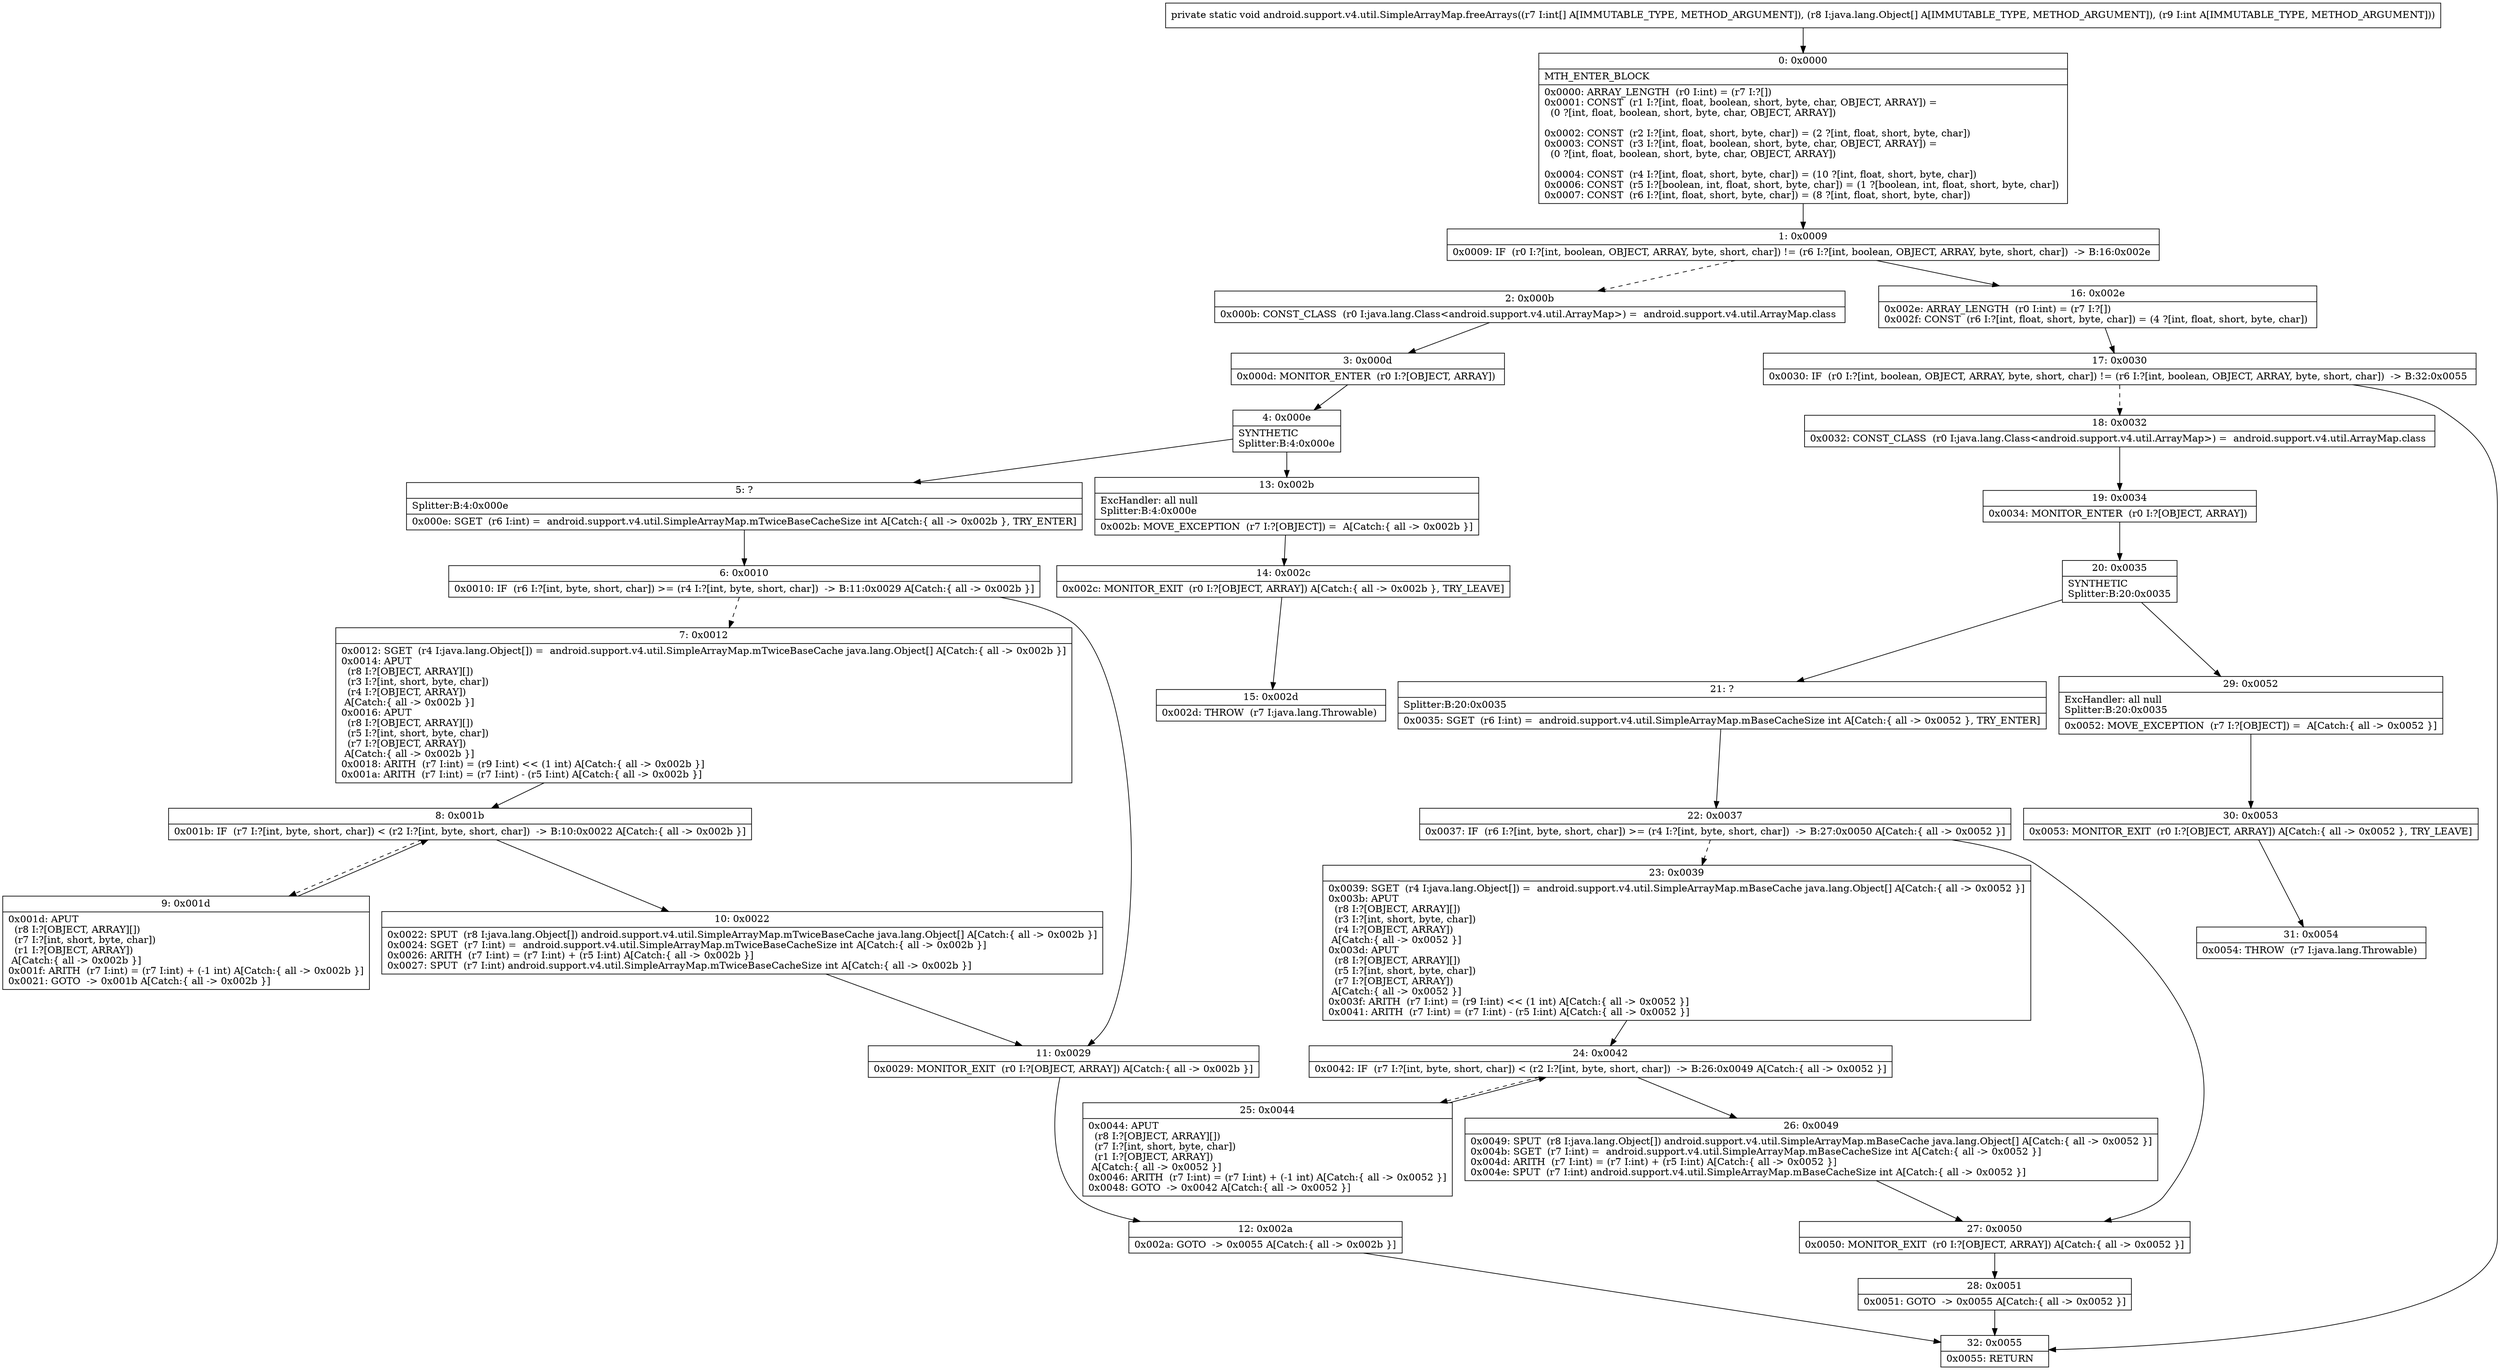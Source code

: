 digraph "CFG forandroid.support.v4.util.SimpleArrayMap.freeArrays([I[Ljava\/lang\/Object;I)V" {
Node_0 [shape=record,label="{0\:\ 0x0000|MTH_ENTER_BLOCK\l|0x0000: ARRAY_LENGTH  (r0 I:int) = (r7 I:?[]) \l0x0001: CONST  (r1 I:?[int, float, boolean, short, byte, char, OBJECT, ARRAY]) = \l  (0 ?[int, float, boolean, short, byte, char, OBJECT, ARRAY])\l \l0x0002: CONST  (r2 I:?[int, float, short, byte, char]) = (2 ?[int, float, short, byte, char]) \l0x0003: CONST  (r3 I:?[int, float, boolean, short, byte, char, OBJECT, ARRAY]) = \l  (0 ?[int, float, boolean, short, byte, char, OBJECT, ARRAY])\l \l0x0004: CONST  (r4 I:?[int, float, short, byte, char]) = (10 ?[int, float, short, byte, char]) \l0x0006: CONST  (r5 I:?[boolean, int, float, short, byte, char]) = (1 ?[boolean, int, float, short, byte, char]) \l0x0007: CONST  (r6 I:?[int, float, short, byte, char]) = (8 ?[int, float, short, byte, char]) \l}"];
Node_1 [shape=record,label="{1\:\ 0x0009|0x0009: IF  (r0 I:?[int, boolean, OBJECT, ARRAY, byte, short, char]) != (r6 I:?[int, boolean, OBJECT, ARRAY, byte, short, char])  \-\> B:16:0x002e \l}"];
Node_2 [shape=record,label="{2\:\ 0x000b|0x000b: CONST_CLASS  (r0 I:java.lang.Class\<android.support.v4.util.ArrayMap\>) =  android.support.v4.util.ArrayMap.class \l}"];
Node_3 [shape=record,label="{3\:\ 0x000d|0x000d: MONITOR_ENTER  (r0 I:?[OBJECT, ARRAY]) \l}"];
Node_4 [shape=record,label="{4\:\ 0x000e|SYNTHETIC\lSplitter:B:4:0x000e\l}"];
Node_5 [shape=record,label="{5\:\ ?|Splitter:B:4:0x000e\l|0x000e: SGET  (r6 I:int) =  android.support.v4.util.SimpleArrayMap.mTwiceBaseCacheSize int A[Catch:\{ all \-\> 0x002b \}, TRY_ENTER]\l}"];
Node_6 [shape=record,label="{6\:\ 0x0010|0x0010: IF  (r6 I:?[int, byte, short, char]) \>= (r4 I:?[int, byte, short, char])  \-\> B:11:0x0029 A[Catch:\{ all \-\> 0x002b \}]\l}"];
Node_7 [shape=record,label="{7\:\ 0x0012|0x0012: SGET  (r4 I:java.lang.Object[]) =  android.support.v4.util.SimpleArrayMap.mTwiceBaseCache java.lang.Object[] A[Catch:\{ all \-\> 0x002b \}]\l0x0014: APUT  \l  (r8 I:?[OBJECT, ARRAY][])\l  (r3 I:?[int, short, byte, char])\l  (r4 I:?[OBJECT, ARRAY])\l A[Catch:\{ all \-\> 0x002b \}]\l0x0016: APUT  \l  (r8 I:?[OBJECT, ARRAY][])\l  (r5 I:?[int, short, byte, char])\l  (r7 I:?[OBJECT, ARRAY])\l A[Catch:\{ all \-\> 0x002b \}]\l0x0018: ARITH  (r7 I:int) = (r9 I:int) \<\< (1 int) A[Catch:\{ all \-\> 0x002b \}]\l0x001a: ARITH  (r7 I:int) = (r7 I:int) \- (r5 I:int) A[Catch:\{ all \-\> 0x002b \}]\l}"];
Node_8 [shape=record,label="{8\:\ 0x001b|0x001b: IF  (r7 I:?[int, byte, short, char]) \< (r2 I:?[int, byte, short, char])  \-\> B:10:0x0022 A[Catch:\{ all \-\> 0x002b \}]\l}"];
Node_9 [shape=record,label="{9\:\ 0x001d|0x001d: APUT  \l  (r8 I:?[OBJECT, ARRAY][])\l  (r7 I:?[int, short, byte, char])\l  (r1 I:?[OBJECT, ARRAY])\l A[Catch:\{ all \-\> 0x002b \}]\l0x001f: ARITH  (r7 I:int) = (r7 I:int) + (\-1 int) A[Catch:\{ all \-\> 0x002b \}]\l0x0021: GOTO  \-\> 0x001b A[Catch:\{ all \-\> 0x002b \}]\l}"];
Node_10 [shape=record,label="{10\:\ 0x0022|0x0022: SPUT  (r8 I:java.lang.Object[]) android.support.v4.util.SimpleArrayMap.mTwiceBaseCache java.lang.Object[] A[Catch:\{ all \-\> 0x002b \}]\l0x0024: SGET  (r7 I:int) =  android.support.v4.util.SimpleArrayMap.mTwiceBaseCacheSize int A[Catch:\{ all \-\> 0x002b \}]\l0x0026: ARITH  (r7 I:int) = (r7 I:int) + (r5 I:int) A[Catch:\{ all \-\> 0x002b \}]\l0x0027: SPUT  (r7 I:int) android.support.v4.util.SimpleArrayMap.mTwiceBaseCacheSize int A[Catch:\{ all \-\> 0x002b \}]\l}"];
Node_11 [shape=record,label="{11\:\ 0x0029|0x0029: MONITOR_EXIT  (r0 I:?[OBJECT, ARRAY]) A[Catch:\{ all \-\> 0x002b \}]\l}"];
Node_12 [shape=record,label="{12\:\ 0x002a|0x002a: GOTO  \-\> 0x0055 A[Catch:\{ all \-\> 0x002b \}]\l}"];
Node_13 [shape=record,label="{13\:\ 0x002b|ExcHandler: all null\lSplitter:B:4:0x000e\l|0x002b: MOVE_EXCEPTION  (r7 I:?[OBJECT]) =  A[Catch:\{ all \-\> 0x002b \}]\l}"];
Node_14 [shape=record,label="{14\:\ 0x002c|0x002c: MONITOR_EXIT  (r0 I:?[OBJECT, ARRAY]) A[Catch:\{ all \-\> 0x002b \}, TRY_LEAVE]\l}"];
Node_15 [shape=record,label="{15\:\ 0x002d|0x002d: THROW  (r7 I:java.lang.Throwable) \l}"];
Node_16 [shape=record,label="{16\:\ 0x002e|0x002e: ARRAY_LENGTH  (r0 I:int) = (r7 I:?[]) \l0x002f: CONST  (r6 I:?[int, float, short, byte, char]) = (4 ?[int, float, short, byte, char]) \l}"];
Node_17 [shape=record,label="{17\:\ 0x0030|0x0030: IF  (r0 I:?[int, boolean, OBJECT, ARRAY, byte, short, char]) != (r6 I:?[int, boolean, OBJECT, ARRAY, byte, short, char])  \-\> B:32:0x0055 \l}"];
Node_18 [shape=record,label="{18\:\ 0x0032|0x0032: CONST_CLASS  (r0 I:java.lang.Class\<android.support.v4.util.ArrayMap\>) =  android.support.v4.util.ArrayMap.class \l}"];
Node_19 [shape=record,label="{19\:\ 0x0034|0x0034: MONITOR_ENTER  (r0 I:?[OBJECT, ARRAY]) \l}"];
Node_20 [shape=record,label="{20\:\ 0x0035|SYNTHETIC\lSplitter:B:20:0x0035\l}"];
Node_21 [shape=record,label="{21\:\ ?|Splitter:B:20:0x0035\l|0x0035: SGET  (r6 I:int) =  android.support.v4.util.SimpleArrayMap.mBaseCacheSize int A[Catch:\{ all \-\> 0x0052 \}, TRY_ENTER]\l}"];
Node_22 [shape=record,label="{22\:\ 0x0037|0x0037: IF  (r6 I:?[int, byte, short, char]) \>= (r4 I:?[int, byte, short, char])  \-\> B:27:0x0050 A[Catch:\{ all \-\> 0x0052 \}]\l}"];
Node_23 [shape=record,label="{23\:\ 0x0039|0x0039: SGET  (r4 I:java.lang.Object[]) =  android.support.v4.util.SimpleArrayMap.mBaseCache java.lang.Object[] A[Catch:\{ all \-\> 0x0052 \}]\l0x003b: APUT  \l  (r8 I:?[OBJECT, ARRAY][])\l  (r3 I:?[int, short, byte, char])\l  (r4 I:?[OBJECT, ARRAY])\l A[Catch:\{ all \-\> 0x0052 \}]\l0x003d: APUT  \l  (r8 I:?[OBJECT, ARRAY][])\l  (r5 I:?[int, short, byte, char])\l  (r7 I:?[OBJECT, ARRAY])\l A[Catch:\{ all \-\> 0x0052 \}]\l0x003f: ARITH  (r7 I:int) = (r9 I:int) \<\< (1 int) A[Catch:\{ all \-\> 0x0052 \}]\l0x0041: ARITH  (r7 I:int) = (r7 I:int) \- (r5 I:int) A[Catch:\{ all \-\> 0x0052 \}]\l}"];
Node_24 [shape=record,label="{24\:\ 0x0042|0x0042: IF  (r7 I:?[int, byte, short, char]) \< (r2 I:?[int, byte, short, char])  \-\> B:26:0x0049 A[Catch:\{ all \-\> 0x0052 \}]\l}"];
Node_25 [shape=record,label="{25\:\ 0x0044|0x0044: APUT  \l  (r8 I:?[OBJECT, ARRAY][])\l  (r7 I:?[int, short, byte, char])\l  (r1 I:?[OBJECT, ARRAY])\l A[Catch:\{ all \-\> 0x0052 \}]\l0x0046: ARITH  (r7 I:int) = (r7 I:int) + (\-1 int) A[Catch:\{ all \-\> 0x0052 \}]\l0x0048: GOTO  \-\> 0x0042 A[Catch:\{ all \-\> 0x0052 \}]\l}"];
Node_26 [shape=record,label="{26\:\ 0x0049|0x0049: SPUT  (r8 I:java.lang.Object[]) android.support.v4.util.SimpleArrayMap.mBaseCache java.lang.Object[] A[Catch:\{ all \-\> 0x0052 \}]\l0x004b: SGET  (r7 I:int) =  android.support.v4.util.SimpleArrayMap.mBaseCacheSize int A[Catch:\{ all \-\> 0x0052 \}]\l0x004d: ARITH  (r7 I:int) = (r7 I:int) + (r5 I:int) A[Catch:\{ all \-\> 0x0052 \}]\l0x004e: SPUT  (r7 I:int) android.support.v4.util.SimpleArrayMap.mBaseCacheSize int A[Catch:\{ all \-\> 0x0052 \}]\l}"];
Node_27 [shape=record,label="{27\:\ 0x0050|0x0050: MONITOR_EXIT  (r0 I:?[OBJECT, ARRAY]) A[Catch:\{ all \-\> 0x0052 \}]\l}"];
Node_28 [shape=record,label="{28\:\ 0x0051|0x0051: GOTO  \-\> 0x0055 A[Catch:\{ all \-\> 0x0052 \}]\l}"];
Node_29 [shape=record,label="{29\:\ 0x0052|ExcHandler: all null\lSplitter:B:20:0x0035\l|0x0052: MOVE_EXCEPTION  (r7 I:?[OBJECT]) =  A[Catch:\{ all \-\> 0x0052 \}]\l}"];
Node_30 [shape=record,label="{30\:\ 0x0053|0x0053: MONITOR_EXIT  (r0 I:?[OBJECT, ARRAY]) A[Catch:\{ all \-\> 0x0052 \}, TRY_LEAVE]\l}"];
Node_31 [shape=record,label="{31\:\ 0x0054|0x0054: THROW  (r7 I:java.lang.Throwable) \l}"];
Node_32 [shape=record,label="{32\:\ 0x0055|0x0055: RETURN   \l}"];
MethodNode[shape=record,label="{private static void android.support.v4.util.SimpleArrayMap.freeArrays((r7 I:int[] A[IMMUTABLE_TYPE, METHOD_ARGUMENT]), (r8 I:java.lang.Object[] A[IMMUTABLE_TYPE, METHOD_ARGUMENT]), (r9 I:int A[IMMUTABLE_TYPE, METHOD_ARGUMENT])) }"];
MethodNode -> Node_0;
Node_0 -> Node_1;
Node_1 -> Node_2[style=dashed];
Node_1 -> Node_16;
Node_2 -> Node_3;
Node_3 -> Node_4;
Node_4 -> Node_5;
Node_4 -> Node_13;
Node_5 -> Node_6;
Node_6 -> Node_7[style=dashed];
Node_6 -> Node_11;
Node_7 -> Node_8;
Node_8 -> Node_9[style=dashed];
Node_8 -> Node_10;
Node_9 -> Node_8;
Node_10 -> Node_11;
Node_11 -> Node_12;
Node_12 -> Node_32;
Node_13 -> Node_14;
Node_14 -> Node_15;
Node_16 -> Node_17;
Node_17 -> Node_18[style=dashed];
Node_17 -> Node_32;
Node_18 -> Node_19;
Node_19 -> Node_20;
Node_20 -> Node_21;
Node_20 -> Node_29;
Node_21 -> Node_22;
Node_22 -> Node_23[style=dashed];
Node_22 -> Node_27;
Node_23 -> Node_24;
Node_24 -> Node_25[style=dashed];
Node_24 -> Node_26;
Node_25 -> Node_24;
Node_26 -> Node_27;
Node_27 -> Node_28;
Node_28 -> Node_32;
Node_29 -> Node_30;
Node_30 -> Node_31;
}

